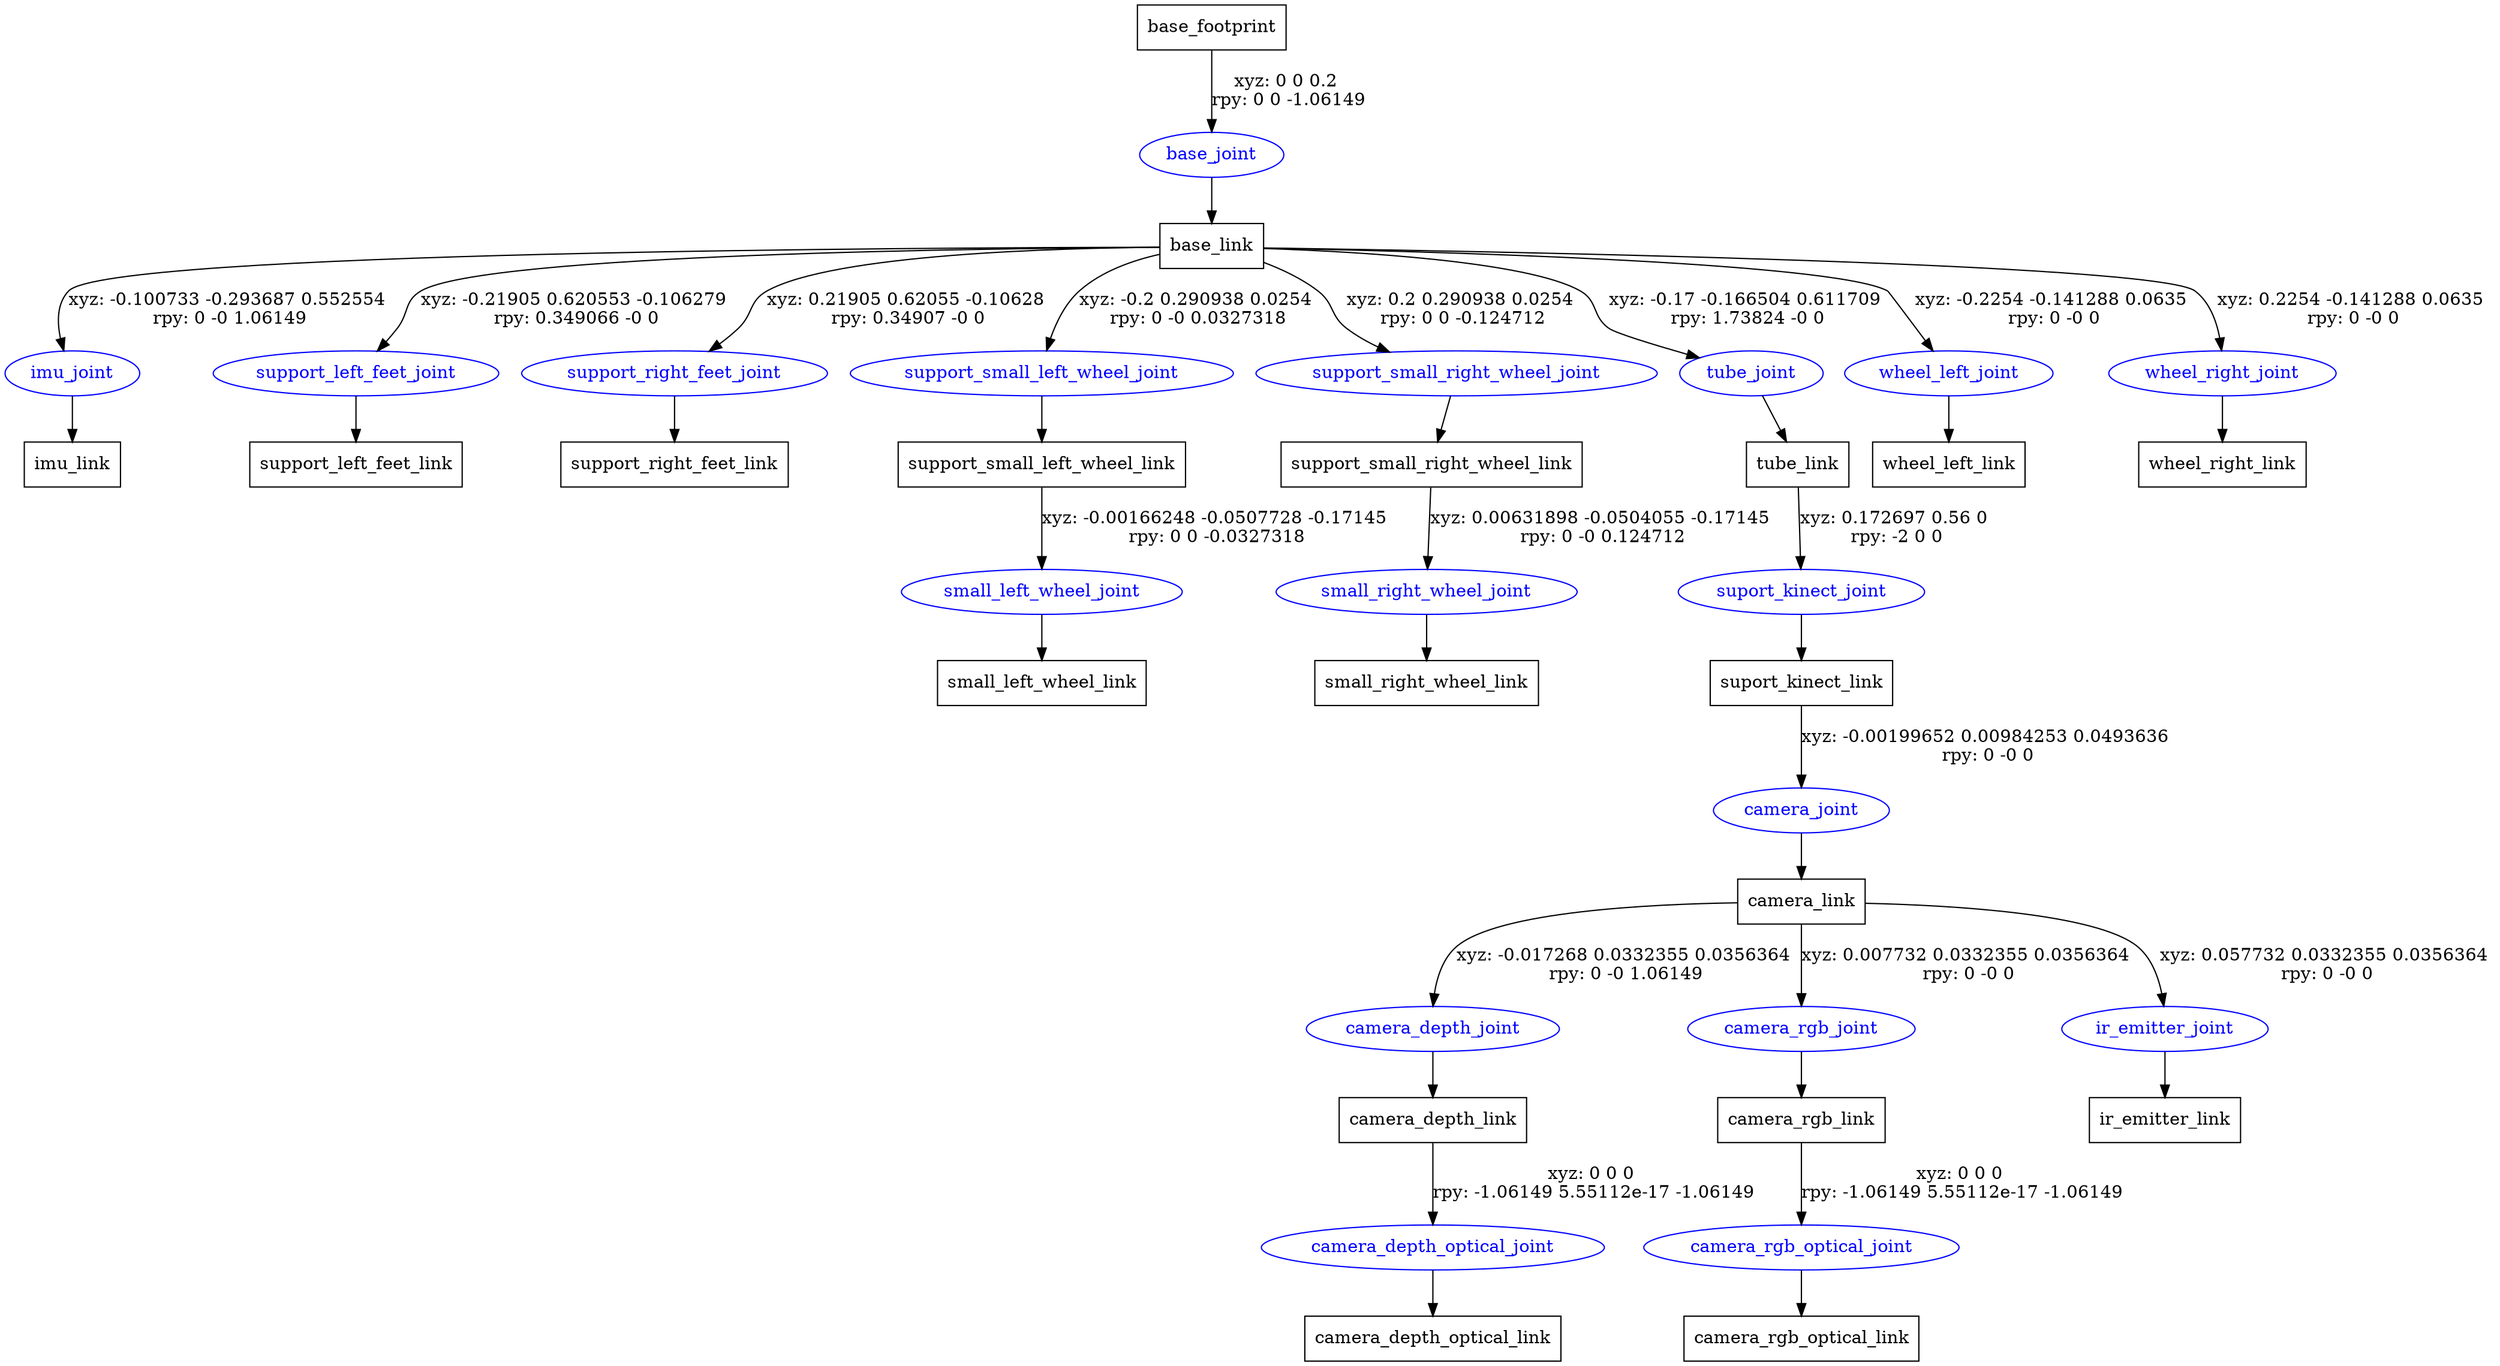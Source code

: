 digraph G {
node [shape=box];
"base_footprint" [label="base_footprint"];
"base_link" [label="base_link"];
"imu_link" [label="imu_link"];
"support_left_feet_link" [label="support_left_feet_link"];
"support_right_feet_link" [label="support_right_feet_link"];
"support_small_left_wheel_link" [label="support_small_left_wheel_link"];
"small_left_wheel_link" [label="small_left_wheel_link"];
"support_small_right_wheel_link" [label="support_small_right_wheel_link"];
"small_right_wheel_link" [label="small_right_wheel_link"];
"tube_link" [label="tube_link"];
"suport_kinect_link" [label="suport_kinect_link"];
"camera_link" [label="camera_link"];
"camera_depth_link" [label="camera_depth_link"];
"camera_depth_optical_link" [label="camera_depth_optical_link"];
"camera_rgb_link" [label="camera_rgb_link"];
"camera_rgb_optical_link" [label="camera_rgb_optical_link"];
"ir_emitter_link" [label="ir_emitter_link"];
"wheel_left_link" [label="wheel_left_link"];
"wheel_right_link" [label="wheel_right_link"];
node [shape=ellipse, color=blue, fontcolor=blue];
"base_footprint" -> "base_joint" [label="xyz: 0 0 0.2 \nrpy: 0 0 -1.06149"]
"base_joint" -> "base_link"
"base_link" -> "imu_joint" [label="xyz: -0.100733 -0.293687 0.552554 \nrpy: 0 -0 1.06149"]
"imu_joint" -> "imu_link"
"base_link" -> "support_left_feet_joint" [label="xyz: -0.21905 0.620553 -0.106279 \nrpy: 0.349066 -0 0"]
"support_left_feet_joint" -> "support_left_feet_link"
"base_link" -> "support_right_feet_joint" [label="xyz: 0.21905 0.62055 -0.10628 \nrpy: 0.34907 -0 0"]
"support_right_feet_joint" -> "support_right_feet_link"
"base_link" -> "support_small_left_wheel_joint" [label="xyz: -0.2 0.290938 0.0254 \nrpy: 0 -0 0.0327318"]
"support_small_left_wheel_joint" -> "support_small_left_wheel_link"
"support_small_left_wheel_link" -> "small_left_wheel_joint" [label="xyz: -0.00166248 -0.0507728 -0.17145 \nrpy: 0 0 -0.0327318"]
"small_left_wheel_joint" -> "small_left_wheel_link"
"base_link" -> "support_small_right_wheel_joint" [label="xyz: 0.2 0.290938 0.0254 \nrpy: 0 0 -0.124712"]
"support_small_right_wheel_joint" -> "support_small_right_wheel_link"
"support_small_right_wheel_link" -> "small_right_wheel_joint" [label="xyz: 0.00631898 -0.0504055 -0.17145 \nrpy: 0 -0 0.124712"]
"small_right_wheel_joint" -> "small_right_wheel_link"
"base_link" -> "tube_joint" [label="xyz: -0.17 -0.166504 0.611709 \nrpy: 1.73824 -0 0"]
"tube_joint" -> "tube_link"
"tube_link" -> "suport_kinect_joint" [label="xyz: 0.172697 0.56 0 \nrpy: -2 0 0"]
"suport_kinect_joint" -> "suport_kinect_link"
"suport_kinect_link" -> "camera_joint" [label="xyz: -0.00199652 0.00984253 0.0493636 \nrpy: 0 -0 0"]
"camera_joint" -> "camera_link"
"camera_link" -> "camera_depth_joint" [label="xyz: -0.017268 0.0332355 0.0356364 \nrpy: 0 -0 1.06149"]
"camera_depth_joint" -> "camera_depth_link"
"camera_depth_link" -> "camera_depth_optical_joint" [label="xyz: 0 0 0 \nrpy: -1.06149 5.55112e-17 -1.06149"]
"camera_depth_optical_joint" -> "camera_depth_optical_link"
"camera_link" -> "camera_rgb_joint" [label="xyz: 0.007732 0.0332355 0.0356364 \nrpy: 0 -0 0"]
"camera_rgb_joint" -> "camera_rgb_link"
"camera_rgb_link" -> "camera_rgb_optical_joint" [label="xyz: 0 0 0 \nrpy: -1.06149 5.55112e-17 -1.06149"]
"camera_rgb_optical_joint" -> "camera_rgb_optical_link"
"camera_link" -> "ir_emitter_joint" [label="xyz: 0.057732 0.0332355 0.0356364 \nrpy: 0 -0 0"]
"ir_emitter_joint" -> "ir_emitter_link"
"base_link" -> "wheel_left_joint" [label="xyz: -0.2254 -0.141288 0.0635 \nrpy: 0 -0 0"]
"wheel_left_joint" -> "wheel_left_link"
"base_link" -> "wheel_right_joint" [label="xyz: 0.2254 -0.141288 0.0635 \nrpy: 0 -0 0"]
"wheel_right_joint" -> "wheel_right_link"
}
